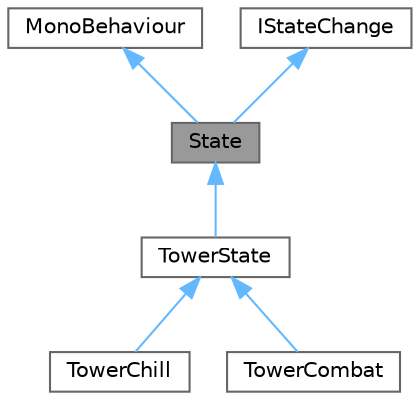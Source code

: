 digraph "State"
{
 // LATEX_PDF_SIZE
  bgcolor="transparent";
  edge [fontname=Helvetica,fontsize=10,labelfontname=Helvetica,labelfontsize=10];
  node [fontname=Helvetica,fontsize=10,shape=box,height=0.2,width=0.4];
  Node1 [label="State",height=0.2,width=0.4,color="gray40", fillcolor="grey60", style="filled", fontcolor="black",tooltip=" "];
  Node2 -> Node1 [dir="back",color="steelblue1",style="solid"];
  Node2 [label="MonoBehaviour",height=0.2,width=0.4,color="gray40", fillcolor="white", style="filled",tooltip=" "];
  Node3 -> Node1 [dir="back",color="steelblue1",style="solid"];
  Node3 [label="IStateChange",height=0.2,width=0.4,color="gray40", fillcolor="white", style="filled",URL="$interface_i_state_change.html",tooltip=" "];
  Node1 -> Node4 [dir="back",color="steelblue1",style="solid"];
  Node4 [label="TowerState",height=0.2,width=0.4,color="gray40", fillcolor="white", style="filled",URL="$class_tower_state.html",tooltip=" "];
  Node4 -> Node5 [dir="back",color="steelblue1",style="solid"];
  Node5 [label="TowerChill",height=0.2,width=0.4,color="gray40", fillcolor="white", style="filled",URL="$class_tower_chill.html",tooltip=" "];
  Node4 -> Node6 [dir="back",color="steelblue1",style="solid"];
  Node6 [label="TowerCombat",height=0.2,width=0.4,color="gray40", fillcolor="white", style="filled",URL="$class_tower_combat.html",tooltip=" "];
}
